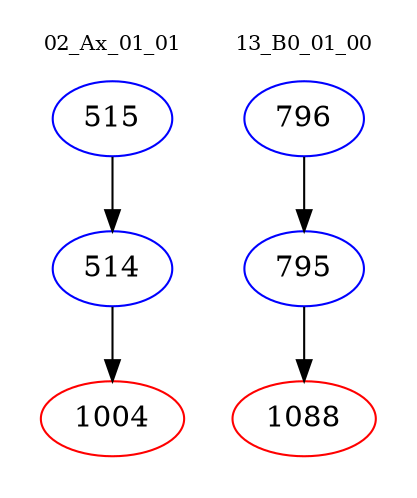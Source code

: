 digraph{
subgraph cluster_0 {
color = white
label = "02_Ax_01_01";
fontsize=10;
T0_515 [label="515", color="blue"]
T0_515 -> T0_514 [color="black"]
T0_514 [label="514", color="blue"]
T0_514 -> T0_1004 [color="black"]
T0_1004 [label="1004", color="red"]
}
subgraph cluster_1 {
color = white
label = "13_B0_01_00";
fontsize=10;
T1_796 [label="796", color="blue"]
T1_796 -> T1_795 [color="black"]
T1_795 [label="795", color="blue"]
T1_795 -> T1_1088 [color="black"]
T1_1088 [label="1088", color="red"]
}
}
